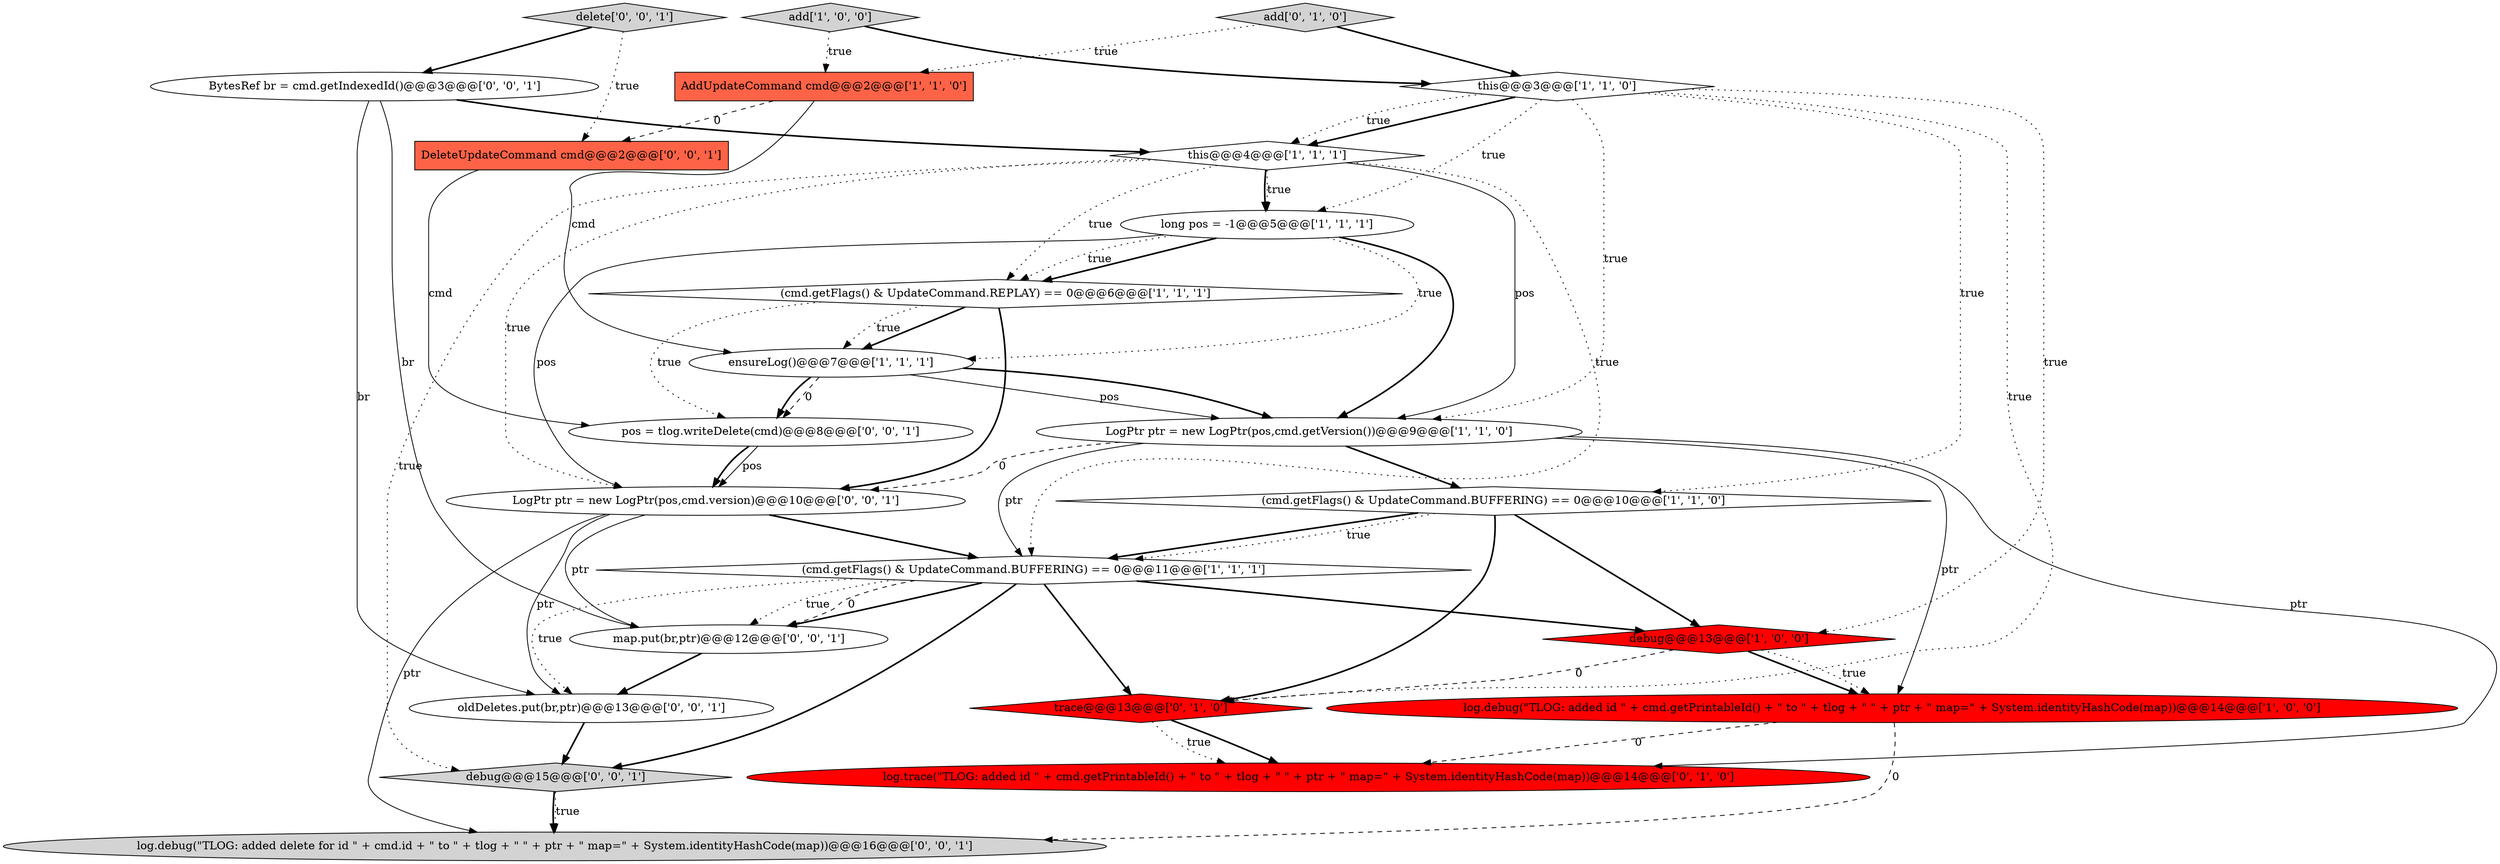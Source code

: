 digraph {
9 [style = filled, label = "long pos = -1@@@5@@@['1', '1', '1']", fillcolor = white, shape = ellipse image = "AAA0AAABBB1BBB"];
15 [style = filled, label = "DeleteUpdateCommand cmd@@@2@@@['0', '0', '1']", fillcolor = tomato, shape = box image = "AAA0AAABBB3BBB"];
21 [style = filled, label = "oldDeletes.put(br,ptr)@@@13@@@['0', '0', '1']", fillcolor = white, shape = ellipse image = "AAA0AAABBB3BBB"];
17 [style = filled, label = "map.put(br,ptr)@@@12@@@['0', '0', '1']", fillcolor = white, shape = ellipse image = "AAA0AAABBB3BBB"];
8 [style = filled, label = "ensureLog()@@@7@@@['1', '1', '1']", fillcolor = white, shape = ellipse image = "AAA0AAABBB1BBB"];
1 [style = filled, label = "this@@@3@@@['1', '1', '0']", fillcolor = white, shape = diamond image = "AAA0AAABBB1BBB"];
18 [style = filled, label = "log.debug(\"TLOG: added delete for id \" + cmd.id + \" to \" + tlog + \" \" + ptr + \" map=\" + System.identityHashCode(map))@@@16@@@['0', '0', '1']", fillcolor = lightgray, shape = ellipse image = "AAA0AAABBB3BBB"];
23 [style = filled, label = "LogPtr ptr = new LogPtr(pos,cmd.version)@@@10@@@['0', '0', '1']", fillcolor = white, shape = ellipse image = "AAA0AAABBB3BBB"];
20 [style = filled, label = "debug@@@15@@@['0', '0', '1']", fillcolor = lightgray, shape = diamond image = "AAA0AAABBB3BBB"];
7 [style = filled, label = "log.debug(\"TLOG: added id \" + cmd.getPrintableId() + \" to \" + tlog + \" \" + ptr + \" map=\" + System.identityHashCode(map))@@@14@@@['1', '0', '0']", fillcolor = red, shape = ellipse image = "AAA1AAABBB1BBB"];
16 [style = filled, label = "delete['0', '0', '1']", fillcolor = lightgray, shape = diamond image = "AAA0AAABBB3BBB"];
14 [style = filled, label = "add['0', '1', '0']", fillcolor = lightgray, shape = diamond image = "AAA0AAABBB2BBB"];
12 [style = filled, label = "trace@@@13@@@['0', '1', '0']", fillcolor = red, shape = diamond image = "AAA1AAABBB2BBB"];
10 [style = filled, label = "debug@@@13@@@['1', '0', '0']", fillcolor = red, shape = diamond image = "AAA1AAABBB1BBB"];
6 [style = filled, label = "LogPtr ptr = new LogPtr(pos,cmd.getVersion())@@@9@@@['1', '1', '0']", fillcolor = white, shape = ellipse image = "AAA0AAABBB1BBB"];
19 [style = filled, label = "pos = tlog.writeDelete(cmd)@@@8@@@['0', '0', '1']", fillcolor = white, shape = ellipse image = "AAA0AAABBB3BBB"];
3 [style = filled, label = "AddUpdateCommand cmd@@@2@@@['1', '1', '0']", fillcolor = tomato, shape = box image = "AAA0AAABBB1BBB"];
5 [style = filled, label = "(cmd.getFlags() & UpdateCommand.REPLAY) == 0@@@6@@@['1', '1', '1']", fillcolor = white, shape = diamond image = "AAA0AAABBB1BBB"];
11 [style = filled, label = "add['1', '0', '0']", fillcolor = lightgray, shape = diamond image = "AAA0AAABBB1BBB"];
0 [style = filled, label = "(cmd.getFlags() & UpdateCommand.BUFFERING) == 0@@@10@@@['1', '1', '0']", fillcolor = white, shape = diamond image = "AAA0AAABBB1BBB"];
22 [style = filled, label = "BytesRef br = cmd.getIndexedId()@@@3@@@['0', '0', '1']", fillcolor = white, shape = ellipse image = "AAA0AAABBB3BBB"];
13 [style = filled, label = "log.trace(\"TLOG: added id \" + cmd.getPrintableId() + \" to \" + tlog + \" \" + ptr + \" map=\" + System.identityHashCode(map))@@@14@@@['0', '1', '0']", fillcolor = red, shape = ellipse image = "AAA1AAABBB2BBB"];
4 [style = filled, label = "this@@@4@@@['1', '1', '1']", fillcolor = white, shape = diamond image = "AAA0AAABBB1BBB"];
2 [style = filled, label = "(cmd.getFlags() & UpdateCommand.BUFFERING) == 0@@@11@@@['1', '1', '1']", fillcolor = white, shape = diamond image = "AAA0AAABBB1BBB"];
2->17 [style = bold, label=""];
4->9 [style = bold, label=""];
6->2 [style = solid, label="ptr"];
15->19 [style = solid, label="cmd"];
6->13 [style = solid, label="ptr"];
4->5 [style = dotted, label="true"];
1->4 [style = bold, label=""];
5->8 [style = bold, label=""];
2->20 [style = bold, label=""];
8->19 [style = dashed, label="0"];
1->10 [style = dotted, label="true"];
7->18 [style = dashed, label="0"];
5->23 [style = bold, label=""];
4->6 [style = solid, label="pos"];
11->1 [style = bold, label=""];
8->19 [style = bold, label=""];
5->19 [style = dotted, label="true"];
4->23 [style = dotted, label="true"];
2->17 [style = dotted, label="true"];
0->2 [style = bold, label=""];
0->12 [style = bold, label=""];
10->12 [style = dashed, label="0"];
4->20 [style = dotted, label="true"];
23->18 [style = solid, label="ptr"];
8->6 [style = bold, label=""];
8->6 [style = solid, label="pos"];
1->4 [style = dotted, label="true"];
19->23 [style = solid, label="pos"];
2->21 [style = dotted, label="true"];
6->0 [style = bold, label=""];
16->22 [style = bold, label=""];
2->10 [style = bold, label=""];
2->17 [style = dashed, label="0"];
10->7 [style = bold, label=""];
22->17 [style = solid, label="br"];
2->12 [style = bold, label=""];
14->1 [style = bold, label=""];
4->2 [style = dotted, label="true"];
9->6 [style = bold, label=""];
22->4 [style = bold, label=""];
9->8 [style = dotted, label="true"];
23->17 [style = solid, label="ptr"];
20->18 [style = bold, label=""];
6->7 [style = solid, label="ptr"];
22->21 [style = solid, label="br"];
12->13 [style = bold, label=""];
0->10 [style = bold, label=""];
12->13 [style = dotted, label="true"];
9->23 [style = solid, label="pos"];
21->20 [style = bold, label=""];
19->23 [style = bold, label=""];
1->9 [style = dotted, label="true"];
1->12 [style = dotted, label="true"];
7->13 [style = dashed, label="0"];
14->3 [style = dotted, label="true"];
20->18 [style = dotted, label="true"];
9->5 [style = bold, label=""];
3->15 [style = dashed, label="0"];
1->6 [style = dotted, label="true"];
1->0 [style = dotted, label="true"];
23->2 [style = bold, label=""];
0->2 [style = dotted, label="true"];
4->9 [style = dotted, label="true"];
5->8 [style = dotted, label="true"];
23->21 [style = solid, label="ptr"];
11->3 [style = dotted, label="true"];
17->21 [style = bold, label=""];
10->7 [style = dotted, label="true"];
6->23 [style = dashed, label="0"];
3->8 [style = solid, label="cmd"];
16->15 [style = dotted, label="true"];
9->5 [style = dotted, label="true"];
}

